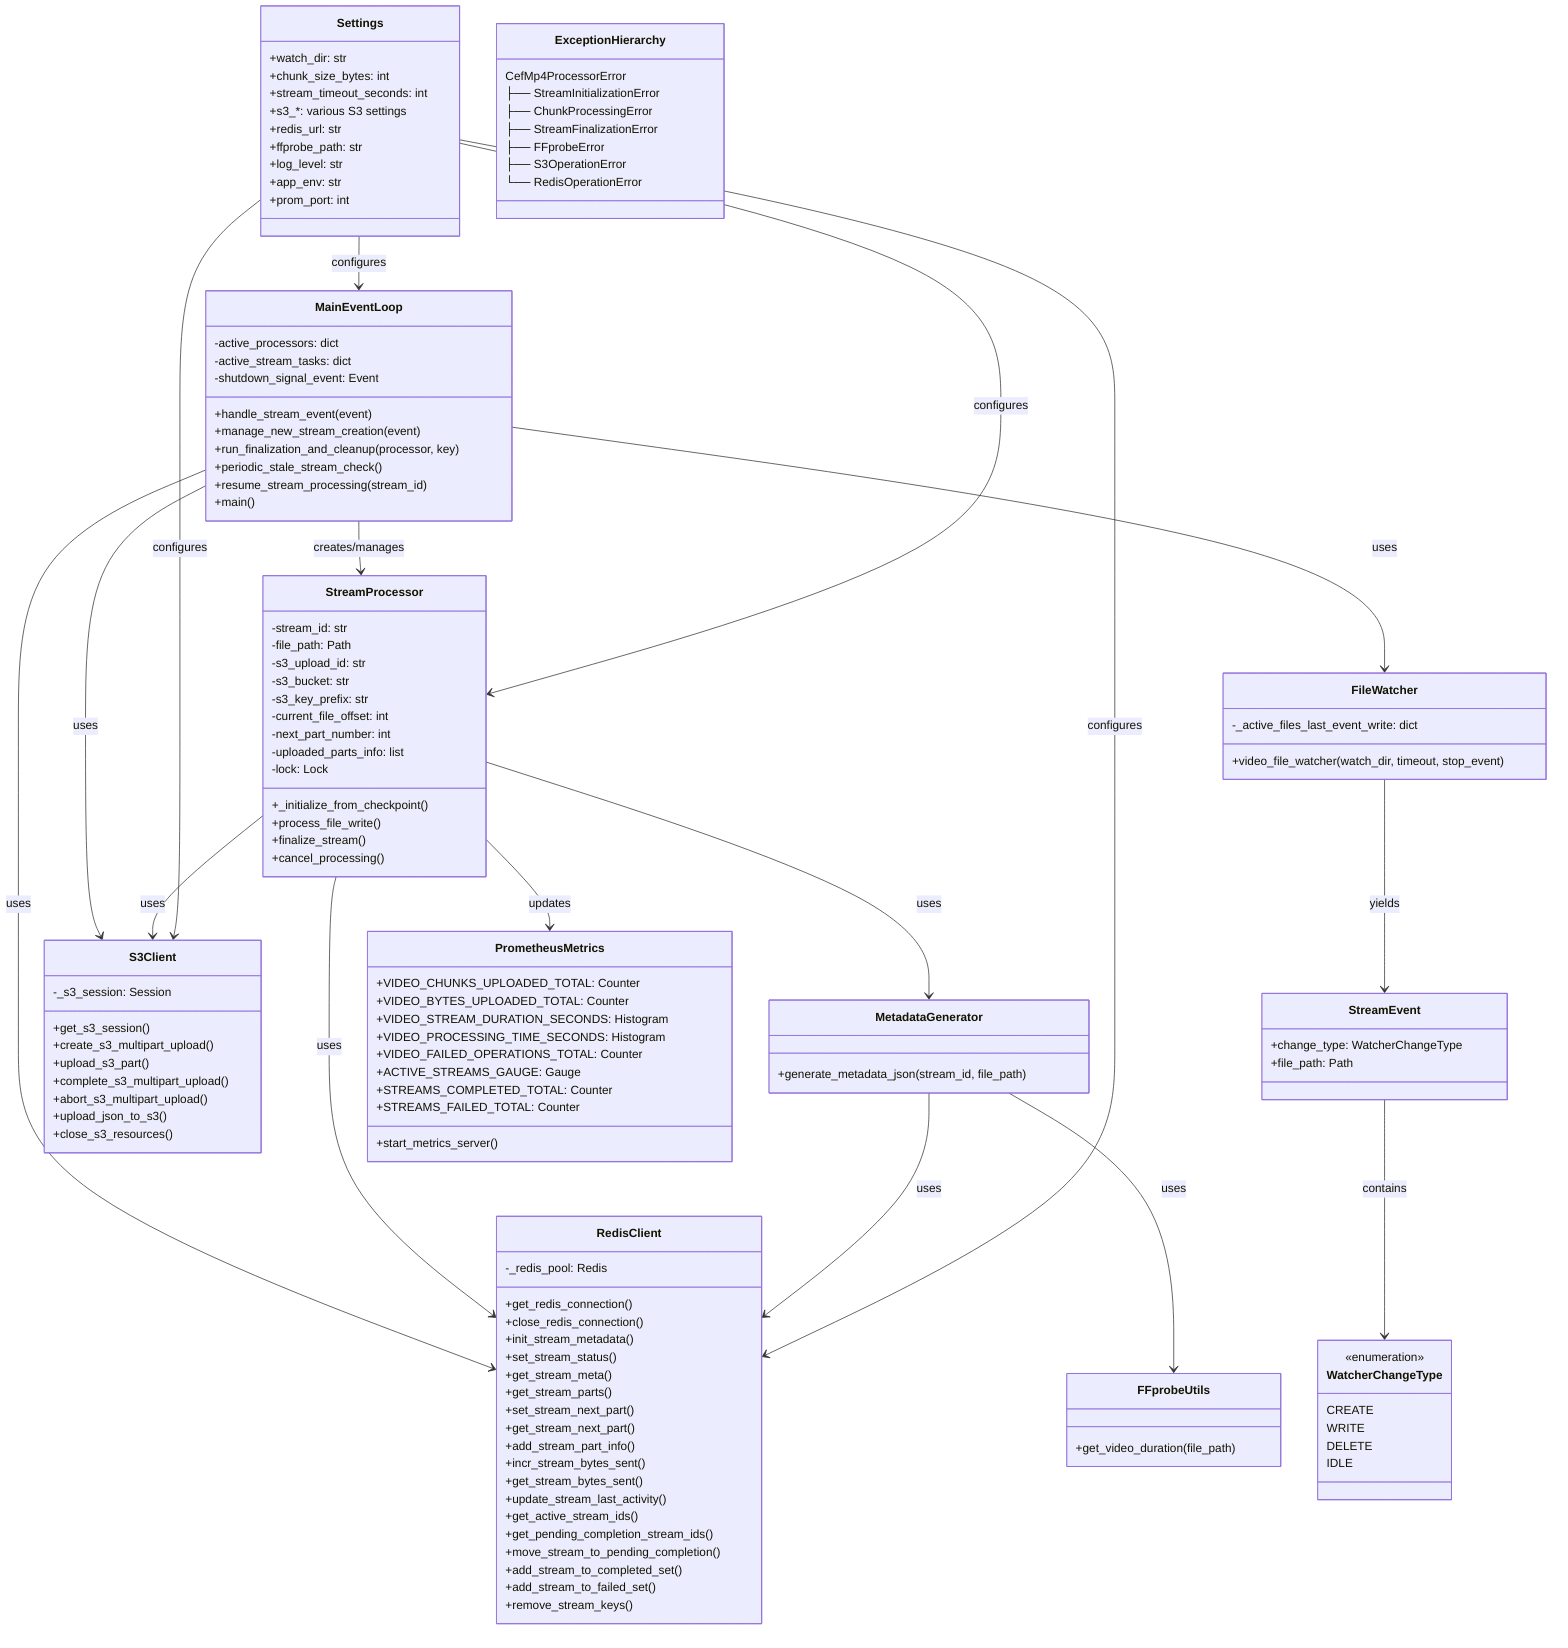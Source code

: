 classDiagram
    class MainEventLoop {
        -active_processors: dict
        -active_stream_tasks: dict
        -shutdown_signal_event: Event
        +handle_stream_event(event)
        +manage_new_stream_creation(event)
        +run_finalization_and_cleanup(processor, key)
        +periodic_stale_stream_check()
        +resume_stream_processing(stream_id)
        +main()
    }
    
    class StreamProcessor {
        -stream_id: str
        -file_path: Path
        -s3_upload_id: str
        -s3_bucket: str
        -s3_key_prefix: str
        -current_file_offset: int
        -next_part_number: int
        -uploaded_parts_info: list
        -lock: Lock
        +_initialize_from_checkpoint()
        +process_file_write()
        +finalize_stream()
        +cancel_processing()
    }
    
    class FileWatcher {
        -_active_files_last_event_write: dict
        +video_file_watcher(watch_dir, timeout, stop_event)
    }
    
    class StreamEvent {
        +change_type: WatcherChangeType
        +file_path: Path
    }
    
    class WatcherChangeType {
        <<enumeration>>
        CREATE
        WRITE
        DELETE
        IDLE
    }
    
    class RedisClient {
        -_redis_pool: Redis
        +get_redis_connection()
        +close_redis_connection()
        +init_stream_metadata()
        +set_stream_status()
        +get_stream_meta()
        +get_stream_parts()
        +set_stream_next_part()
        +get_stream_next_part()
        +add_stream_part_info()
        +incr_stream_bytes_sent()
        +get_stream_bytes_sent()
        +update_stream_last_activity()
        +get_active_stream_ids()
        +get_pending_completion_stream_ids()
        +move_stream_to_pending_completion()
        +add_stream_to_completed_set()
        +add_stream_to_failed_set()
        +remove_stream_keys()
    }
    
    class S3Client {
        -_s3_session: Session
        +get_s3_session()
        +create_s3_multipart_upload()
        +upload_s3_part()
        +complete_s3_multipart_upload()
        +abort_s3_multipart_upload()
        +upload_json_to_s3()
        +close_s3_resources()
    }
    
    class MetadataGenerator {
        +generate_metadata_json(stream_id, file_path)
    }
    
    class FFprobeUtils {
        +get_video_duration(file_path)
    }
    
    class Settings {
        +watch_dir: str
        +chunk_size_bytes: int
        +stream_timeout_seconds: int
        +s3_*: various S3 settings
        +redis_url: str
        +ffprobe_path: str
        +log_level: str
        +app_env: str
        +prom_port: int
    }
    
    class ExceptionHierarchy {
        CefMp4ProcessorError
        ├── StreamInitializationError
        ├── ChunkProcessingError
        ├── StreamFinalizationError
        ├── FFprobeError
        ├── S3OperationError
        └── RedisOperationError
    }
    
    class PrometheusMetrics {
        +VIDEO_CHUNKS_UPLOADED_TOTAL: Counter
        +VIDEO_BYTES_UPLOADED_TOTAL: Counter
        +VIDEO_STREAM_DURATION_SECONDS: Histogram
        +VIDEO_PROCESSING_TIME_SECONDS: Histogram
        +VIDEO_FAILED_OPERATIONS_TOTAL: Counter
        +ACTIVE_STREAMS_GAUGE: Gauge
        +STREAMS_COMPLETED_TOTAL: Counter
        +STREAMS_FAILED_TOTAL: Counter
        +start_metrics_server()
    }
    
    MainEventLoop --> StreamProcessor : creates/manages
    MainEventLoop --> FileWatcher : uses
    MainEventLoop --> RedisClient : uses
    MainEventLoop --> S3Client : uses
    
    StreamProcessor --> RedisClient : uses
    StreamProcessor --> S3Client : uses
    StreamProcessor --> MetadataGenerator : uses
    StreamProcessor --> PrometheusMetrics : updates
    
    FileWatcher --> StreamEvent : yields
    StreamEvent --> WatcherChangeType : contains
    
    MetadataGenerator --> RedisClient : uses
    MetadataGenerator --> FFprobeUtils : uses
    
    Settings --> MainEventLoop : configures
    Settings --> StreamProcessor : configures
    Settings --> RedisClient : configures
    Settings --> S3Client : configures